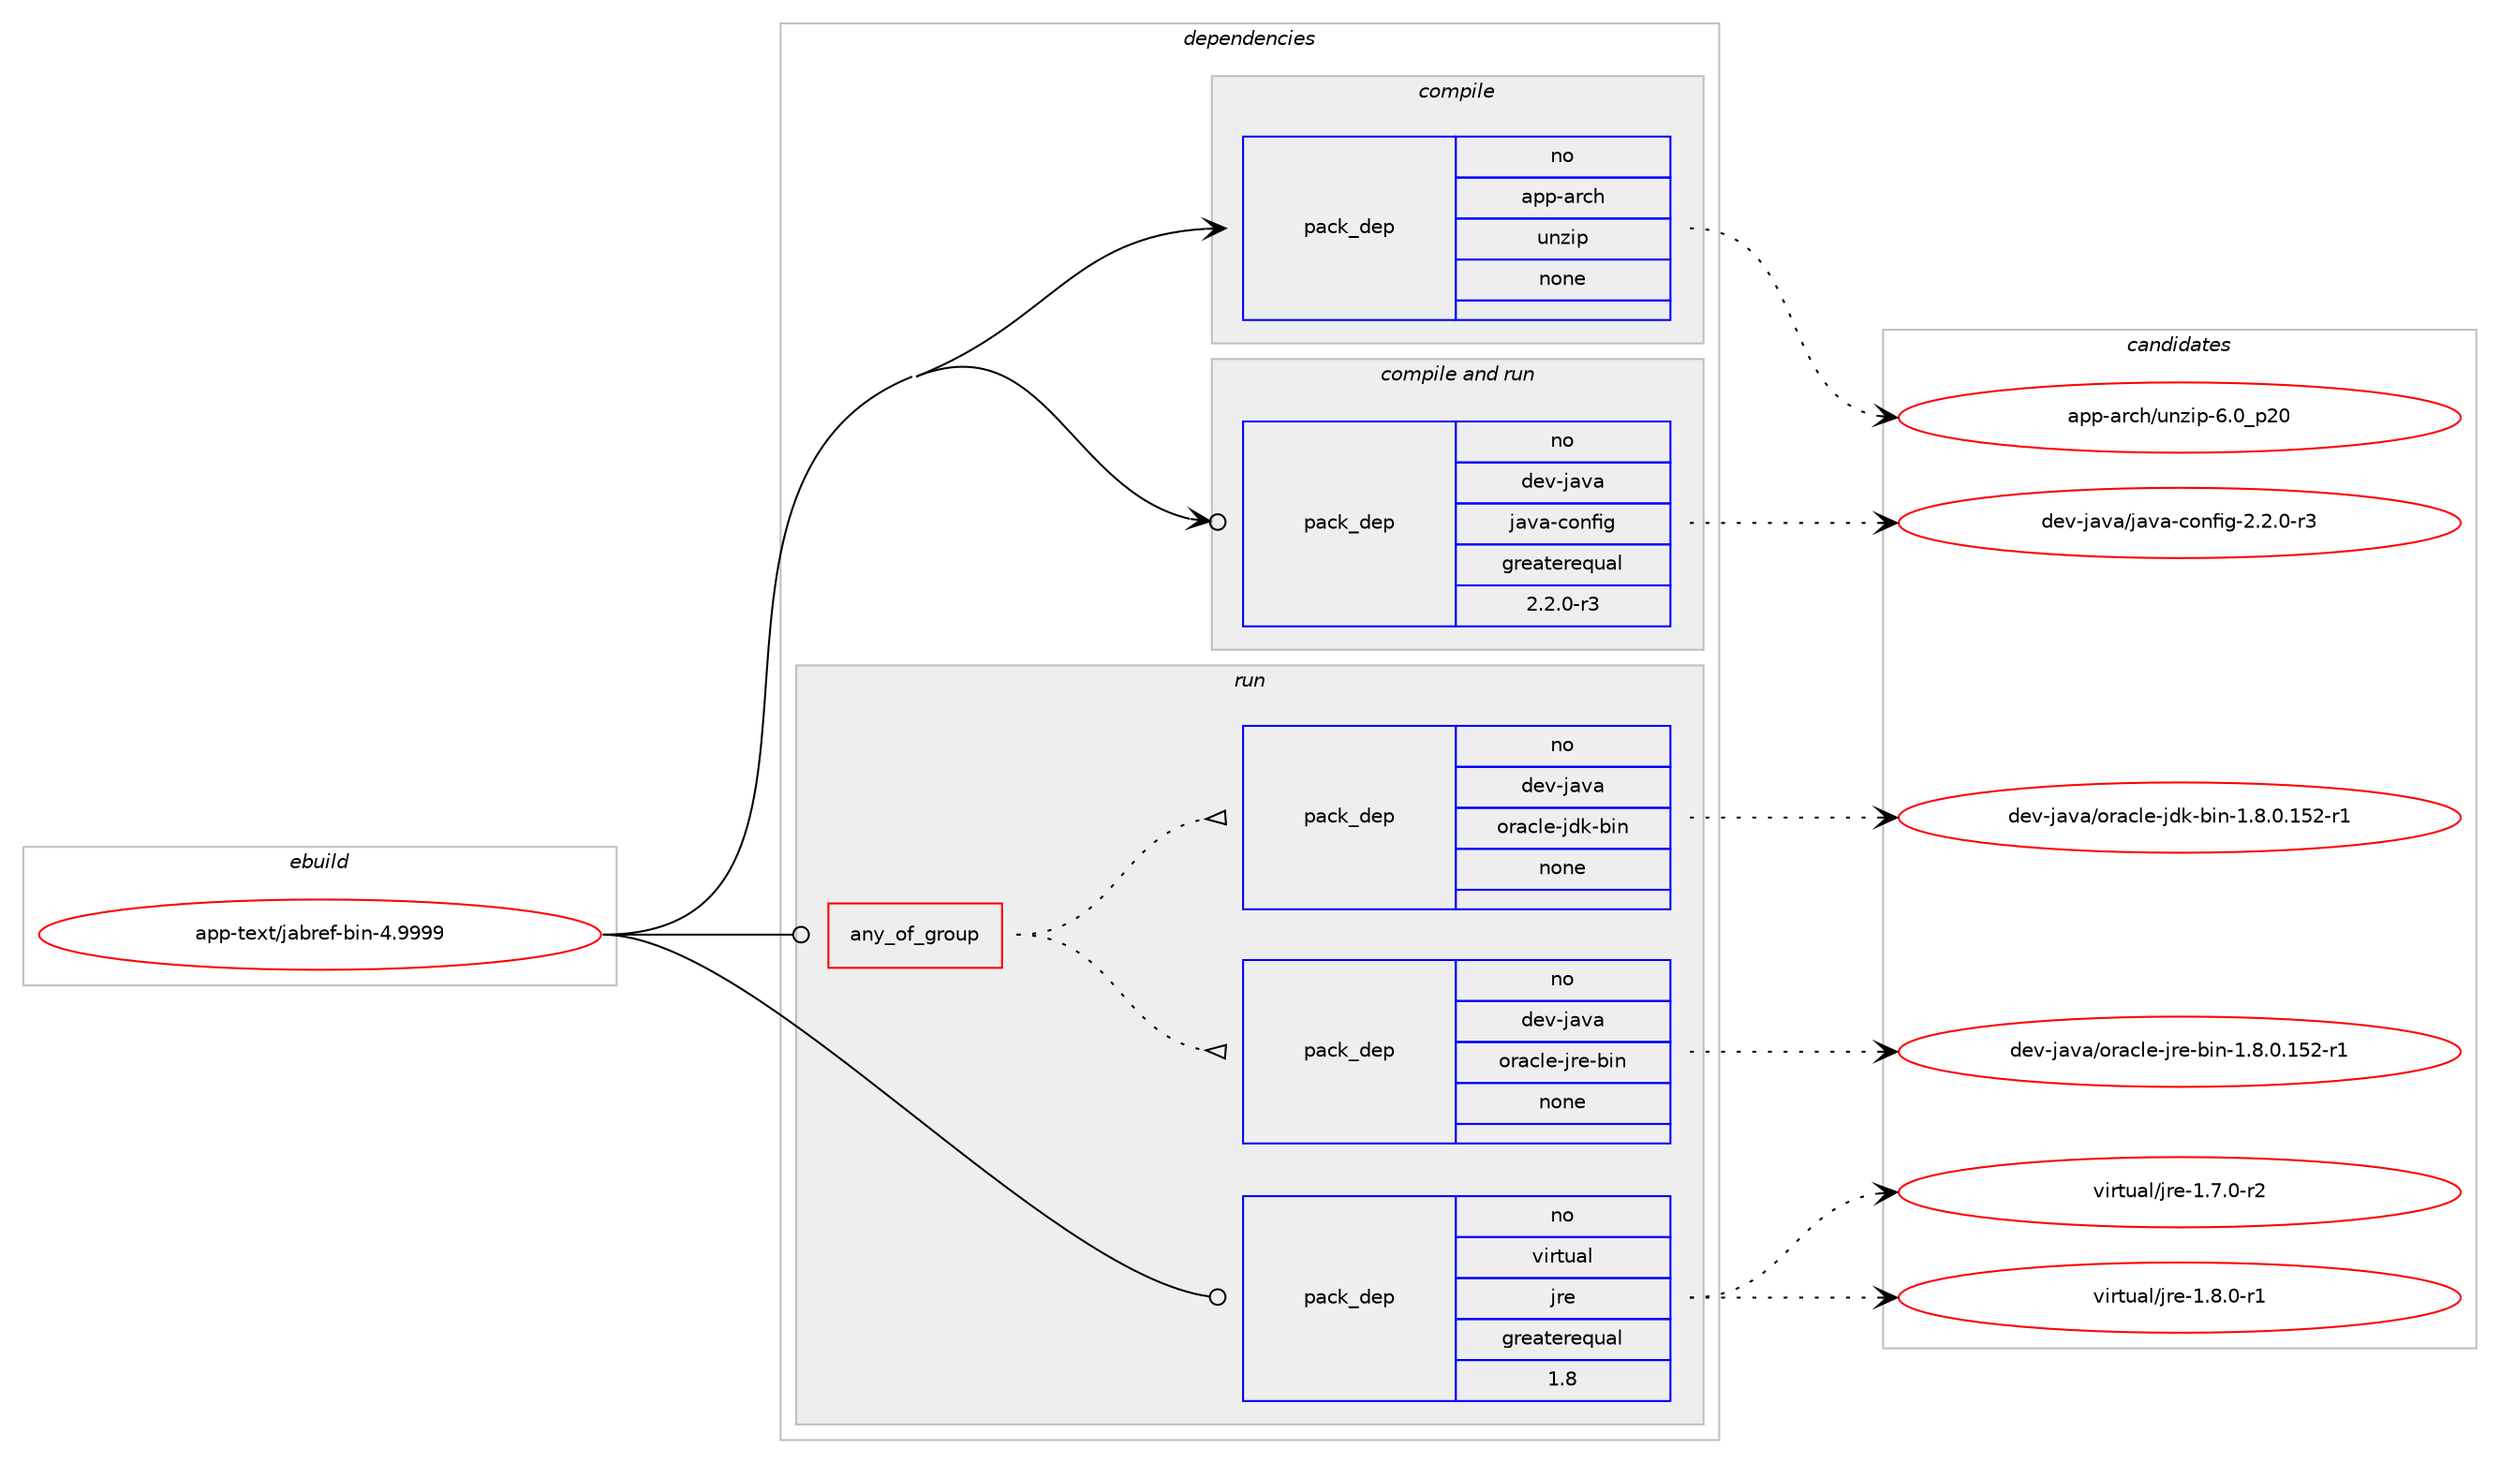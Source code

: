 digraph prolog {

# *************
# Graph options
# *************

newrank=true;
concentrate=true;
compound=true;
graph [rankdir=LR,fontname=Helvetica,fontsize=10,ranksep=1.5];#, ranksep=2.5, nodesep=0.2];
edge  [arrowhead=vee];
node  [fontname=Helvetica,fontsize=10];

# **********
# The ebuild
# **********

subgraph cluster_leftcol {
color=gray;
rank=same;
label=<<i>ebuild</i>>;
id [label="app-text/jabref-bin-4.9999", color=red, width=4, href="../app-text/jabref-bin-4.9999.svg"];
}

# ****************
# The dependencies
# ****************

subgraph cluster_midcol {
color=gray;
label=<<i>dependencies</i>>;
subgraph cluster_compile {
fillcolor="#eeeeee";
style=filled;
label=<<i>compile</i>>;
subgraph pack41750 {
dependency57511 [label=<<TABLE BORDER="0" CELLBORDER="1" CELLSPACING="0" CELLPADDING="4" WIDTH="220"><TR><TD ROWSPAN="6" CELLPADDING="30">pack_dep</TD></TR><TR><TD WIDTH="110">no</TD></TR><TR><TD>app-arch</TD></TR><TR><TD>unzip</TD></TR><TR><TD>none</TD></TR><TR><TD></TD></TR></TABLE>>, shape=none, color=blue];
}
id:e -> dependency57511:w [weight=20,style="solid",arrowhead="vee"];
}
subgraph cluster_compileandrun {
fillcolor="#eeeeee";
style=filled;
label=<<i>compile and run</i>>;
subgraph pack41751 {
dependency57512 [label=<<TABLE BORDER="0" CELLBORDER="1" CELLSPACING="0" CELLPADDING="4" WIDTH="220"><TR><TD ROWSPAN="6" CELLPADDING="30">pack_dep</TD></TR><TR><TD WIDTH="110">no</TD></TR><TR><TD>dev-java</TD></TR><TR><TD>java-config</TD></TR><TR><TD>greaterequal</TD></TR><TR><TD>2.2.0-r3</TD></TR></TABLE>>, shape=none, color=blue];
}
id:e -> dependency57512:w [weight=20,style="solid",arrowhead="odotvee"];
}
subgraph cluster_run {
fillcolor="#eeeeee";
style=filled;
label=<<i>run</i>>;
subgraph any1040 {
dependency57513 [label=<<TABLE BORDER="0" CELLBORDER="1" CELLSPACING="0" CELLPADDING="4"><TR><TD CELLPADDING="10">any_of_group</TD></TR></TABLE>>, shape=none, color=red];subgraph pack41752 {
dependency57514 [label=<<TABLE BORDER="0" CELLBORDER="1" CELLSPACING="0" CELLPADDING="4" WIDTH="220"><TR><TD ROWSPAN="6" CELLPADDING="30">pack_dep</TD></TR><TR><TD WIDTH="110">no</TD></TR><TR><TD>dev-java</TD></TR><TR><TD>oracle-jre-bin</TD></TR><TR><TD>none</TD></TR><TR><TD></TD></TR></TABLE>>, shape=none, color=blue];
}
dependency57513:e -> dependency57514:w [weight=20,style="dotted",arrowhead="oinv"];
subgraph pack41753 {
dependency57515 [label=<<TABLE BORDER="0" CELLBORDER="1" CELLSPACING="0" CELLPADDING="4" WIDTH="220"><TR><TD ROWSPAN="6" CELLPADDING="30">pack_dep</TD></TR><TR><TD WIDTH="110">no</TD></TR><TR><TD>dev-java</TD></TR><TR><TD>oracle-jdk-bin</TD></TR><TR><TD>none</TD></TR><TR><TD></TD></TR></TABLE>>, shape=none, color=blue];
}
dependency57513:e -> dependency57515:w [weight=20,style="dotted",arrowhead="oinv"];
}
id:e -> dependency57513:w [weight=20,style="solid",arrowhead="odot"];
subgraph pack41754 {
dependency57516 [label=<<TABLE BORDER="0" CELLBORDER="1" CELLSPACING="0" CELLPADDING="4" WIDTH="220"><TR><TD ROWSPAN="6" CELLPADDING="30">pack_dep</TD></TR><TR><TD WIDTH="110">no</TD></TR><TR><TD>virtual</TD></TR><TR><TD>jre</TD></TR><TR><TD>greaterequal</TD></TR><TR><TD>1.8</TD></TR></TABLE>>, shape=none, color=blue];
}
id:e -> dependency57516:w [weight=20,style="solid",arrowhead="odot"];
}
}

# **************
# The candidates
# **************

subgraph cluster_choices {
rank=same;
color=gray;
label=<<i>candidates</i>>;

subgraph choice41750 {
color=black;
nodesep=1;
choice971121124597114991044711711012210511245544648951125048 [label="app-arch/unzip-6.0_p20", color=red, width=4,href="../app-arch/unzip-6.0_p20.svg"];
dependency57511:e -> choice971121124597114991044711711012210511245544648951125048:w [style=dotted,weight="100"];
}
subgraph choice41751 {
color=black;
nodesep=1;
choice10010111845106971189747106971189745991111101021051034550465046484511451 [label="dev-java/java-config-2.2.0-r3", color=red, width=4,href="../dev-java/java-config-2.2.0-r3.svg"];
dependency57512:e -> choice10010111845106971189747106971189745991111101021051034550465046484511451:w [style=dotted,weight="100"];
}
subgraph choice41752 {
color=black;
nodesep=1;
choice100101118451069711897471111149799108101451061141014598105110454946564648464953504511449 [label="dev-java/oracle-jre-bin-1.8.0.152-r1", color=red, width=4,href="../dev-java/oracle-jre-bin-1.8.0.152-r1.svg"];
dependency57514:e -> choice100101118451069711897471111149799108101451061141014598105110454946564648464953504511449:w [style=dotted,weight="100"];
}
subgraph choice41753 {
color=black;
nodesep=1;
choice100101118451069711897471111149799108101451061001074598105110454946564648464953504511449 [label="dev-java/oracle-jdk-bin-1.8.0.152-r1", color=red, width=4,href="../dev-java/oracle-jdk-bin-1.8.0.152-r1.svg"];
dependency57515:e -> choice100101118451069711897471111149799108101451061001074598105110454946564648464953504511449:w [style=dotted,weight="100"];
}
subgraph choice41754 {
color=black;
nodesep=1;
choice11810511411611797108471061141014549465546484511450 [label="virtual/jre-1.7.0-r2", color=red, width=4,href="../virtual/jre-1.7.0-r2.svg"];
choice11810511411611797108471061141014549465646484511449 [label="virtual/jre-1.8.0-r1", color=red, width=4,href="../virtual/jre-1.8.0-r1.svg"];
dependency57516:e -> choice11810511411611797108471061141014549465546484511450:w [style=dotted,weight="100"];
dependency57516:e -> choice11810511411611797108471061141014549465646484511449:w [style=dotted,weight="100"];
}
}

}
